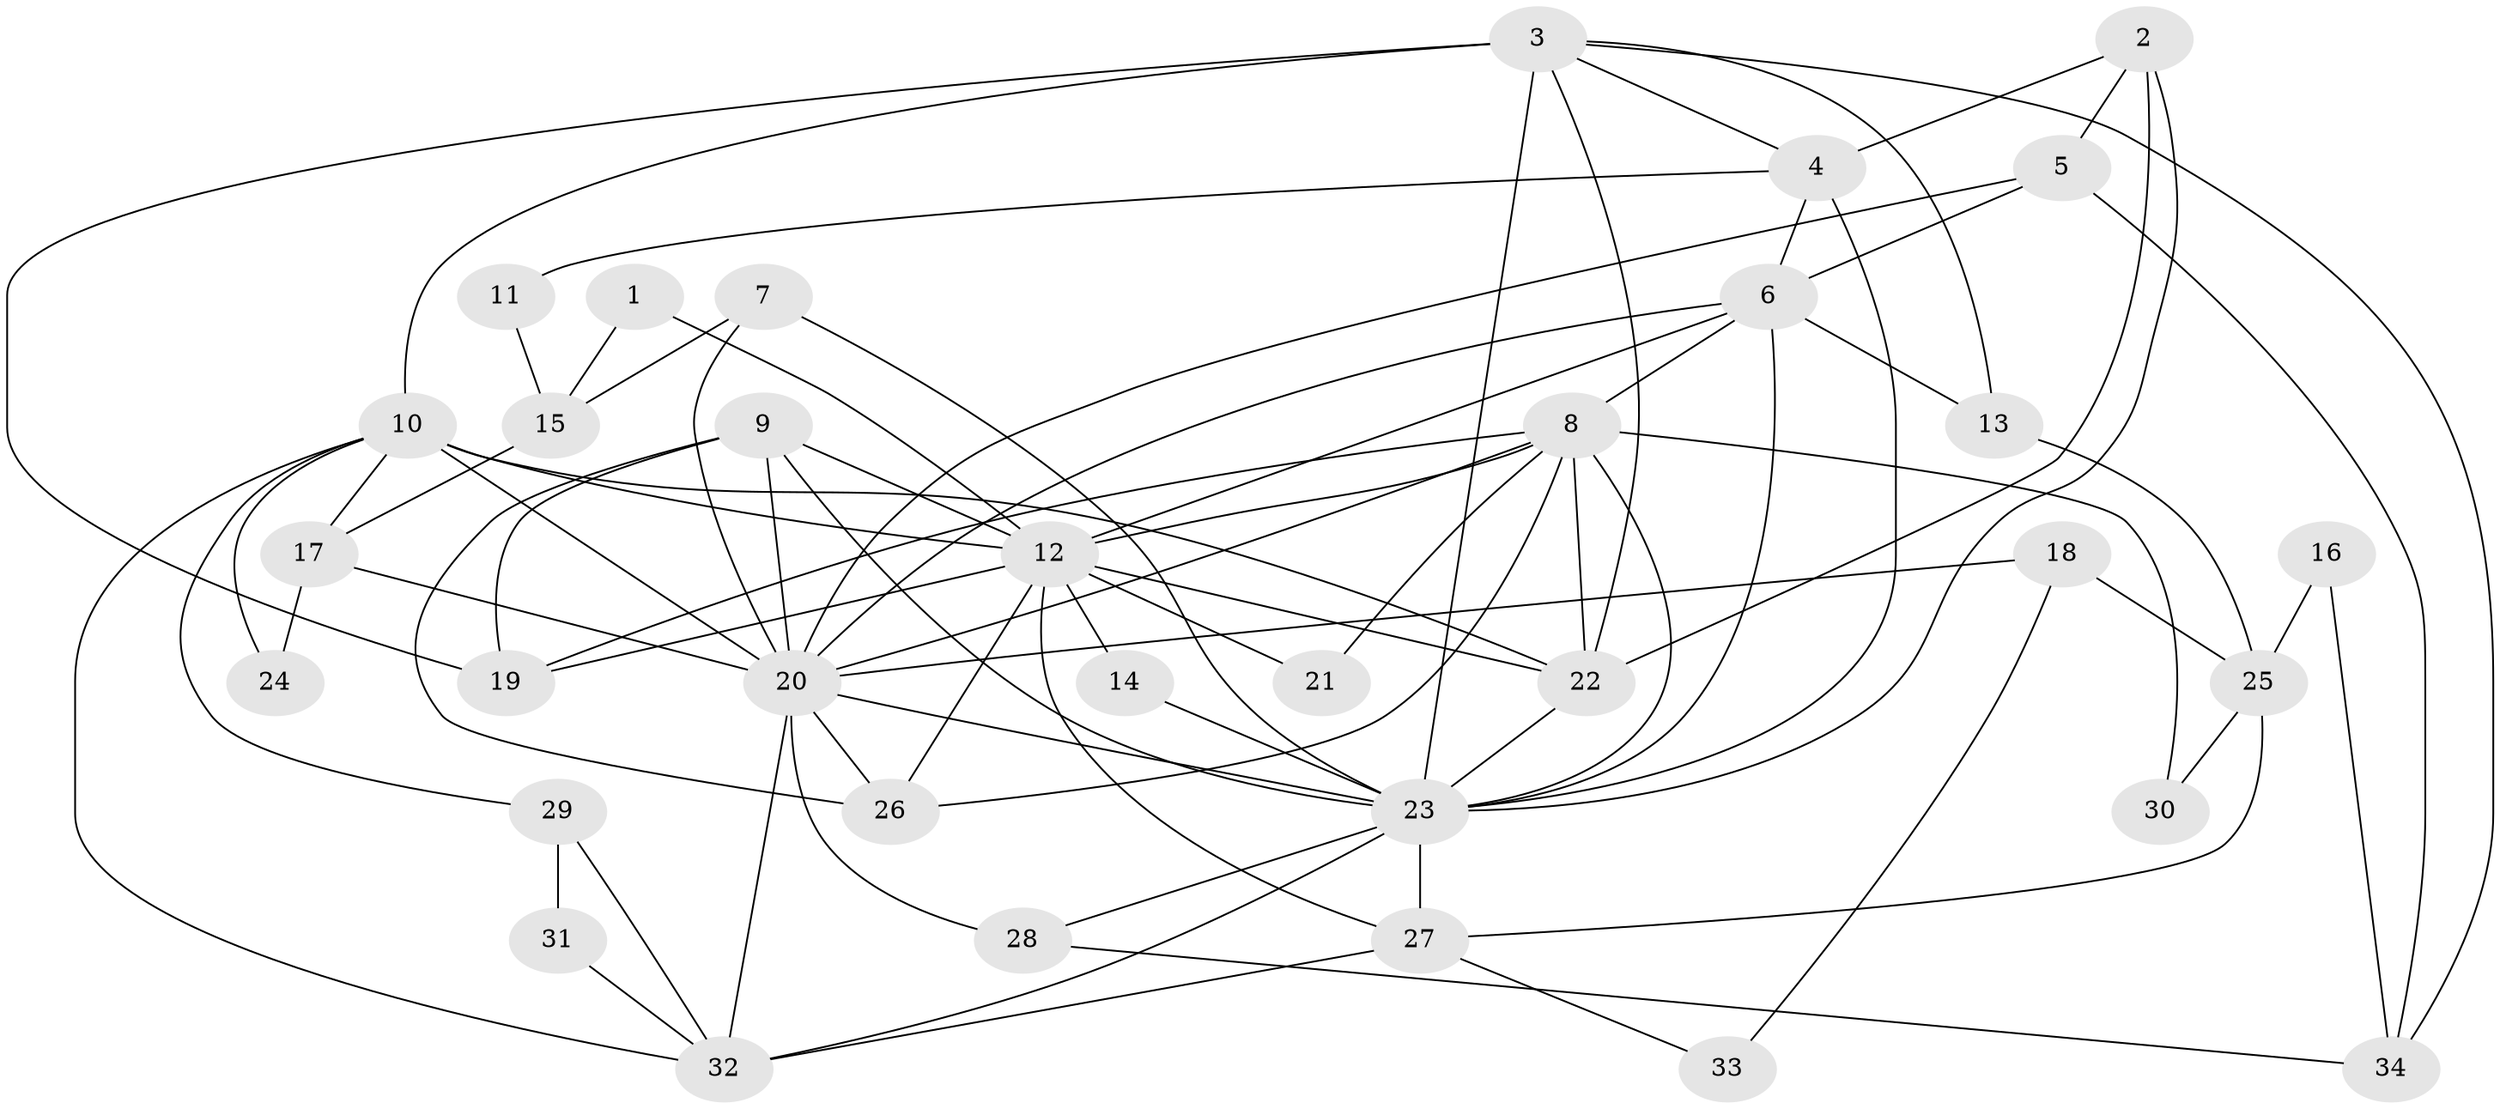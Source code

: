 // original degree distribution, {2: 0.14705882352941177, 3: 0.29411764705882354, 4: 0.20588235294117646, 6: 0.17647058823529413, 5: 0.14705882352941177, 7: 0.029411764705882353}
// Generated by graph-tools (version 1.1) at 2025/50/03/04/25 22:50:51]
// undirected, 34 vertices, 80 edges
graph export_dot {
  node [color=gray90,style=filled];
  1;
  2;
  3;
  4;
  5;
  6;
  7;
  8;
  9;
  10;
  11;
  12;
  13;
  14;
  15;
  16;
  17;
  18;
  19;
  20;
  21;
  22;
  23;
  24;
  25;
  26;
  27;
  28;
  29;
  30;
  31;
  32;
  33;
  34;
  1 -- 12 [weight=1.0];
  1 -- 15 [weight=1.0];
  2 -- 4 [weight=1.0];
  2 -- 5 [weight=1.0];
  2 -- 22 [weight=1.0];
  2 -- 23 [weight=1.0];
  3 -- 4 [weight=1.0];
  3 -- 10 [weight=1.0];
  3 -- 13 [weight=2.0];
  3 -- 19 [weight=2.0];
  3 -- 22 [weight=1.0];
  3 -- 23 [weight=2.0];
  3 -- 34 [weight=1.0];
  4 -- 6 [weight=1.0];
  4 -- 11 [weight=1.0];
  4 -- 23 [weight=2.0];
  5 -- 6 [weight=1.0];
  5 -- 20 [weight=2.0];
  5 -- 34 [weight=1.0];
  6 -- 8 [weight=1.0];
  6 -- 12 [weight=3.0];
  6 -- 13 [weight=1.0];
  6 -- 20 [weight=1.0];
  6 -- 23 [weight=1.0];
  7 -- 15 [weight=1.0];
  7 -- 20 [weight=1.0];
  7 -- 23 [weight=1.0];
  8 -- 12 [weight=1.0];
  8 -- 19 [weight=1.0];
  8 -- 20 [weight=3.0];
  8 -- 21 [weight=1.0];
  8 -- 22 [weight=1.0];
  8 -- 23 [weight=1.0];
  8 -- 26 [weight=1.0];
  8 -- 30 [weight=2.0];
  9 -- 12 [weight=1.0];
  9 -- 19 [weight=1.0];
  9 -- 20 [weight=1.0];
  9 -- 23 [weight=1.0];
  9 -- 26 [weight=1.0];
  10 -- 12 [weight=2.0];
  10 -- 17 [weight=1.0];
  10 -- 20 [weight=1.0];
  10 -- 22 [weight=1.0];
  10 -- 24 [weight=1.0];
  10 -- 29 [weight=1.0];
  10 -- 32 [weight=1.0];
  11 -- 15 [weight=1.0];
  12 -- 14 [weight=1.0];
  12 -- 19 [weight=1.0];
  12 -- 21 [weight=1.0];
  12 -- 22 [weight=1.0];
  12 -- 26 [weight=1.0];
  12 -- 27 [weight=1.0];
  13 -- 25 [weight=1.0];
  14 -- 23 [weight=1.0];
  15 -- 17 [weight=1.0];
  16 -- 25 [weight=1.0];
  16 -- 34 [weight=1.0];
  17 -- 20 [weight=2.0];
  17 -- 24 [weight=1.0];
  18 -- 20 [weight=1.0];
  18 -- 25 [weight=1.0];
  18 -- 33 [weight=1.0];
  20 -- 23 [weight=1.0];
  20 -- 26 [weight=2.0];
  20 -- 28 [weight=2.0];
  20 -- 32 [weight=2.0];
  22 -- 23 [weight=1.0];
  23 -- 27 [weight=2.0];
  23 -- 28 [weight=1.0];
  23 -- 32 [weight=1.0];
  25 -- 27 [weight=1.0];
  25 -- 30 [weight=1.0];
  27 -- 32 [weight=1.0];
  27 -- 33 [weight=1.0];
  28 -- 34 [weight=1.0];
  29 -- 31 [weight=1.0];
  29 -- 32 [weight=1.0];
  31 -- 32 [weight=1.0];
}

